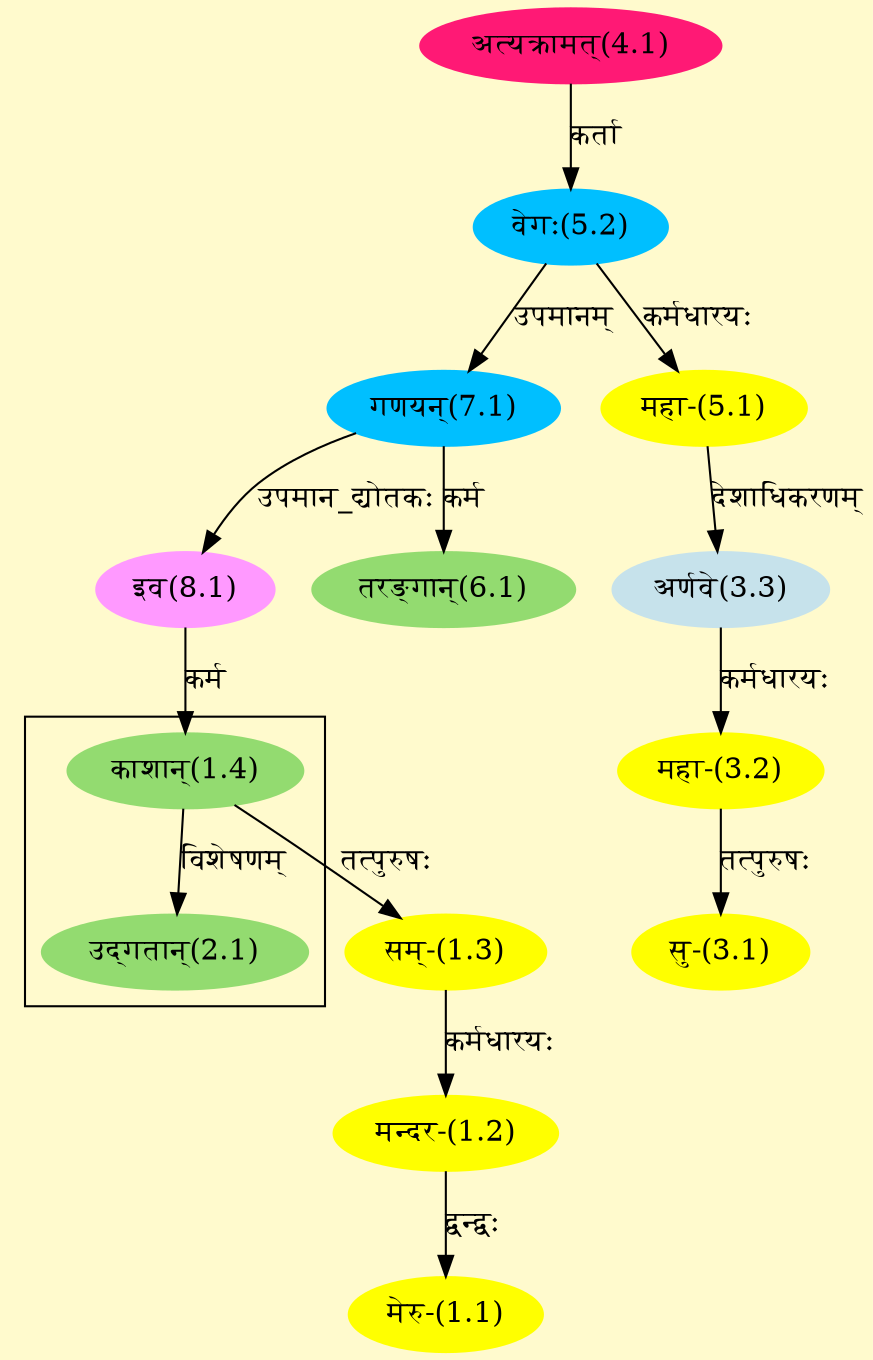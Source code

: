 digraph G{
rankdir=BT;
 compound=true;
 bgcolor="lemonchiffon1";

subgraph cluster_1{
Node2_1 [style=filled, color="#93DB70" label = "उद्गतान्(2.1)"]
Node1_4 [style=filled, color="#93DB70" label = "काशान्(1.4)"]

}
Node1_1 [style=filled, color="#FFFF00" label = "मेरु-(1.1)"]
Node1_2 [style=filled, color="#FFFF00" label = "मन्दर-(1.2)"]
Node1_3 [style=filled, color="#FFFF00" label = "सम्-(1.3)"]
Node1_4 [style=filled, color="#93DB70" label = "काशान्(1.4)"]
Node8_1 [style=filled, color="#FF99FF" label = "इव(8.1)"]
Node3_1 [style=filled, color="#FFFF00" label = "सु-(3.1)"]
Node3_2 [style=filled, color="#FFFF00" label = "महा-(3.2)"]
Node3_3 [style=filled, color="#C6E2EB" label = "अर्णवे(3.3)"]
Node5_1 [style=filled, color="#FFFF00" label = "महा-(5.1)"]
Node4_1 [style=filled, color="#FF1975" label = "अत्यक्रामत्(4.1)"]
Node [style=filled, color="" label = "()"]
Node5_2 [style=filled, color="#00BFFF" label = "वेगः(5.2)"]
Node6_1 [style=filled, color="#93DB70" label = "तरङ्गान्(6.1)"]
Node7_1 [style=filled, color="#00BFFF" label = "गणयन्(7.1)"]
/* Start of Relations section */

Node1_1 -> Node1_2 [  label="द्वन्द्वः"  dir="back" ]
Node1_2 -> Node1_3 [  label="कर्मधारयः"  dir="back" ]
Node1_3 -> Node1_4 [  label="तत्पुरुषः"  dir="back" ]
Node1_4 -> Node8_1 [  label="कर्म"  dir="back" ]
Node2_1 -> Node1_4 [  label="विशेषणम्"  dir="back" ]
Node3_1 -> Node3_2 [  label="तत्पुरुषः"  dir="back" ]
Node3_2 -> Node3_3 [  label="कर्मधारयः"  dir="back" ]
Node3_3 -> Node5_1 [  label="देशाधिकरणम्"  dir="back" ]
Node5_1 -> Node5_2 [  label="कर्मधारयः"  dir="back" ]
Node5_2 -> Node4_1 [  label="कर्ता"  dir="back" ]
Node6_1 -> Node7_1 [  label="कर्म"  dir="back" ]
Node7_1 -> Node5_2 [  label="उपमानम्"  dir="back" ]
Node8_1 -> Node7_1 [  label="उपमान_द्योतकः"  dir="back" ]
}
